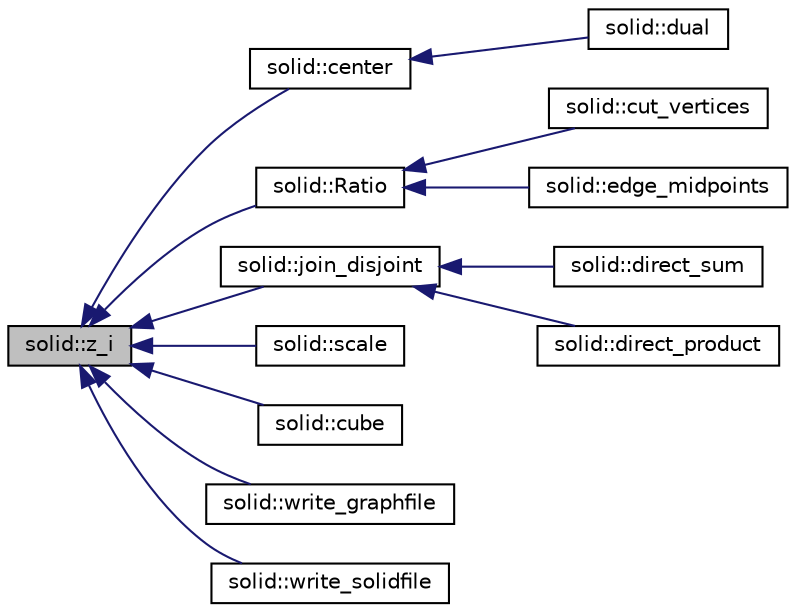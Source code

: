 digraph "solid::z_i"
{
  edge [fontname="Helvetica",fontsize="10",labelfontname="Helvetica",labelfontsize="10"];
  node [fontname="Helvetica",fontsize="10",shape=record];
  rankdir="LR";
  Node4851 [label="solid::z_i",height=0.2,width=0.4,color="black", fillcolor="grey75", style="filled", fontcolor="black"];
  Node4851 -> Node4852 [dir="back",color="midnightblue",fontsize="10",style="solid",fontname="Helvetica"];
  Node4852 [label="solid::center",height=0.2,width=0.4,color="black", fillcolor="white", style="filled",URL="$d8/def/classsolid.html#ae58752f7dd02eda7e0bac1d69b551db2"];
  Node4852 -> Node4853 [dir="back",color="midnightblue",fontsize="10",style="solid",fontname="Helvetica"];
  Node4853 [label="solid::dual",height=0.2,width=0.4,color="black", fillcolor="white", style="filled",URL="$d8/def/classsolid.html#a0147bd21fc7bfed44a10f3b5eca66757"];
  Node4851 -> Node4854 [dir="back",color="midnightblue",fontsize="10",style="solid",fontname="Helvetica"];
  Node4854 [label="solid::Ratio",height=0.2,width=0.4,color="black", fillcolor="white", style="filled",URL="$d8/def/classsolid.html#aef1749a5d84c62c43d2d1196d4ebec08"];
  Node4854 -> Node4855 [dir="back",color="midnightblue",fontsize="10",style="solid",fontname="Helvetica"];
  Node4855 [label="solid::cut_vertices",height=0.2,width=0.4,color="black", fillcolor="white", style="filled",URL="$d8/def/classsolid.html#a286d7bb090878dfbdc2fcd0dcf4739ce"];
  Node4854 -> Node4856 [dir="back",color="midnightblue",fontsize="10",style="solid",fontname="Helvetica"];
  Node4856 [label="solid::edge_midpoints",height=0.2,width=0.4,color="black", fillcolor="white", style="filled",URL="$d8/def/classsolid.html#a00f043a4986f0eec6ed05c14d64919dc"];
  Node4851 -> Node4857 [dir="back",color="midnightblue",fontsize="10",style="solid",fontname="Helvetica"];
  Node4857 [label="solid::join_disjoint",height=0.2,width=0.4,color="black", fillcolor="white", style="filled",URL="$d8/def/classsolid.html#ac3c7868e3b650b7112309c7ad15a394c"];
  Node4857 -> Node4858 [dir="back",color="midnightblue",fontsize="10",style="solid",fontname="Helvetica"];
  Node4858 [label="solid::direct_sum",height=0.2,width=0.4,color="black", fillcolor="white", style="filled",URL="$d8/def/classsolid.html#a2045d572bdbd493c541c69624baeedbf"];
  Node4857 -> Node4859 [dir="back",color="midnightblue",fontsize="10",style="solid",fontname="Helvetica"];
  Node4859 [label="solid::direct_product",height=0.2,width=0.4,color="black", fillcolor="white", style="filled",URL="$d8/def/classsolid.html#a8b4527c066bcebd2e6542fe158c607b0"];
  Node4851 -> Node4860 [dir="back",color="midnightblue",fontsize="10",style="solid",fontname="Helvetica"];
  Node4860 [label="solid::scale",height=0.2,width=0.4,color="black", fillcolor="white", style="filled",URL="$d8/def/classsolid.html#a26c0fc360080e87361451aaec9faa98c"];
  Node4851 -> Node4861 [dir="back",color="midnightblue",fontsize="10",style="solid",fontname="Helvetica"];
  Node4861 [label="solid::cube",height=0.2,width=0.4,color="black", fillcolor="white", style="filled",URL="$d8/def/classsolid.html#a308e6888759550da489397527ed89137"];
  Node4851 -> Node4862 [dir="back",color="midnightblue",fontsize="10",style="solid",fontname="Helvetica"];
  Node4862 [label="solid::write_graphfile",height=0.2,width=0.4,color="black", fillcolor="white", style="filled",URL="$d8/def/classsolid.html#ab21f3d7cb562fa9ce61b1a1cb2e5a411"];
  Node4851 -> Node4863 [dir="back",color="midnightblue",fontsize="10",style="solid",fontname="Helvetica"];
  Node4863 [label="solid::write_solidfile",height=0.2,width=0.4,color="black", fillcolor="white", style="filled",URL="$d8/def/classsolid.html#a60865c3210ff835fe2bd528f2396686d"];
}
